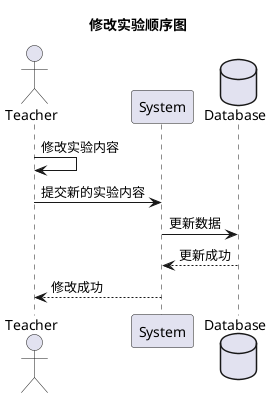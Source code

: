 @startuml
title 修改实验顺序图
actor Teacher as t
participant System as s
database Database as d

t->t:修改实验内容
t->s:提交新的实验内容
s->d:更新数据
d-->s:更新成功
s-->t:修改成功
@enduml